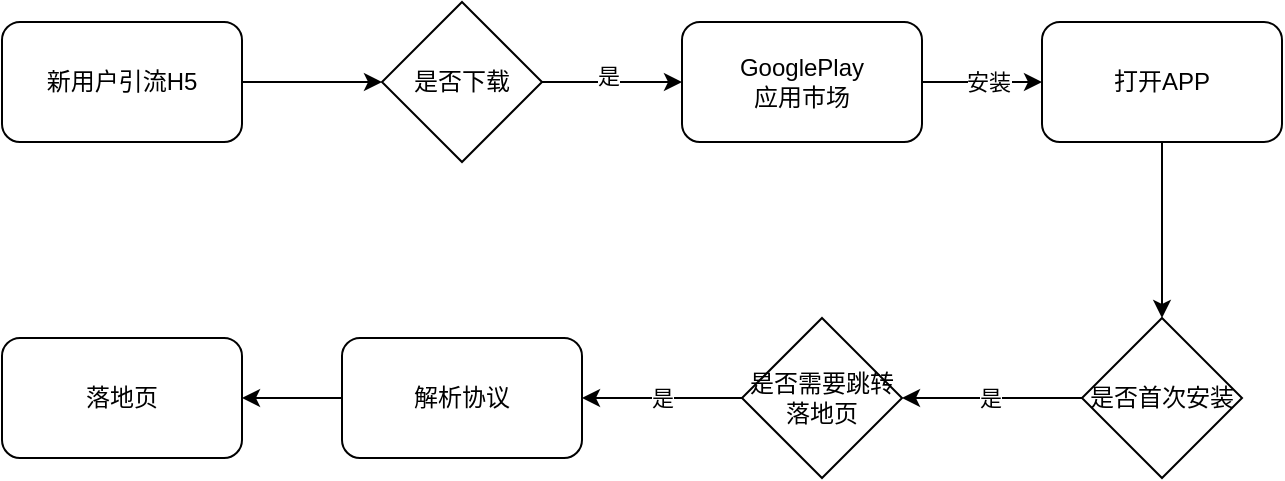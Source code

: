 <mxfile version="14.7.3" type="github">
  <diagram id="c8v-kaahiSLXKQiEAVcO" name="Page-1">
    <mxGraphModel dx="1250" dy="811" grid="1" gridSize="10" guides="1" tooltips="1" connect="1" arrows="1" fold="1" page="1" pageScale="1" pageWidth="827" pageHeight="1169" math="0" shadow="0">
      <root>
        <mxCell id="0" />
        <mxCell id="1" parent="0" />
        <mxCell id="pL3rWaC8xF-uQzeE3CF4-5" value="" style="edgeStyle=orthogonalEdgeStyle;rounded=0;orthogonalLoop=1;jettySize=auto;html=1;" edge="1" parent="1" source="pL3rWaC8xF-uQzeE3CF4-1" target="pL3rWaC8xF-uQzeE3CF4-3">
          <mxGeometry relative="1" as="geometry" />
        </mxCell>
        <mxCell id="pL3rWaC8xF-uQzeE3CF4-1" value="新用户引流H5" style="rounded=1;whiteSpace=wrap;html=1;" vertex="1" parent="1">
          <mxGeometry x="40" y="525" width="120" height="60" as="geometry" />
        </mxCell>
        <mxCell id="pL3rWaC8xF-uQzeE3CF4-8" value="" style="edgeStyle=orthogonalEdgeStyle;rounded=0;orthogonalLoop=1;jettySize=auto;html=1;" edge="1" parent="1" source="pL3rWaC8xF-uQzeE3CF4-2" target="pL3rWaC8xF-uQzeE3CF4-4">
          <mxGeometry relative="1" as="geometry" />
        </mxCell>
        <mxCell id="pL3rWaC8xF-uQzeE3CF4-9" value="安装" style="edgeLabel;html=1;align=center;verticalAlign=middle;resizable=0;points=[];" vertex="1" connectable="0" parent="pL3rWaC8xF-uQzeE3CF4-8">
          <mxGeometry x="0.1" relative="1" as="geometry">
            <mxPoint as="offset" />
          </mxGeometry>
        </mxCell>
        <mxCell id="pL3rWaC8xF-uQzeE3CF4-2" value="GooglePlay&lt;br&gt;应用市场" style="rounded=1;whiteSpace=wrap;html=1;" vertex="1" parent="1">
          <mxGeometry x="380" y="525" width="120" height="60" as="geometry" />
        </mxCell>
        <mxCell id="pL3rWaC8xF-uQzeE3CF4-6" value="" style="edgeStyle=orthogonalEdgeStyle;rounded=0;orthogonalLoop=1;jettySize=auto;html=1;" edge="1" parent="1" source="pL3rWaC8xF-uQzeE3CF4-3" target="pL3rWaC8xF-uQzeE3CF4-2">
          <mxGeometry relative="1" as="geometry" />
        </mxCell>
        <mxCell id="pL3rWaC8xF-uQzeE3CF4-7" value="是" style="edgeLabel;html=1;align=center;verticalAlign=middle;resizable=0;points=[];" vertex="1" connectable="0" parent="pL3rWaC8xF-uQzeE3CF4-6">
          <mxGeometry x="-0.057" y="3" relative="1" as="geometry">
            <mxPoint as="offset" />
          </mxGeometry>
        </mxCell>
        <mxCell id="pL3rWaC8xF-uQzeE3CF4-3" value="是否下载" style="rhombus;whiteSpace=wrap;html=1;" vertex="1" parent="1">
          <mxGeometry x="230" y="515" width="80" height="80" as="geometry" />
        </mxCell>
        <mxCell id="pL3rWaC8xF-uQzeE3CF4-11" value="" style="edgeStyle=orthogonalEdgeStyle;rounded=0;orthogonalLoop=1;jettySize=auto;html=1;" edge="1" parent="1" source="pL3rWaC8xF-uQzeE3CF4-4" target="pL3rWaC8xF-uQzeE3CF4-10">
          <mxGeometry relative="1" as="geometry" />
        </mxCell>
        <mxCell id="pL3rWaC8xF-uQzeE3CF4-4" value="打开APP" style="rounded=1;whiteSpace=wrap;html=1;" vertex="1" parent="1">
          <mxGeometry x="560" y="525" width="120" height="60" as="geometry" />
        </mxCell>
        <mxCell id="pL3rWaC8xF-uQzeE3CF4-19" value="" style="edgeStyle=orthogonalEdgeStyle;rounded=0;orthogonalLoop=1;jettySize=auto;html=1;" edge="1" parent="1" source="pL3rWaC8xF-uQzeE3CF4-10" target="pL3rWaC8xF-uQzeE3CF4-17">
          <mxGeometry relative="1" as="geometry" />
        </mxCell>
        <mxCell id="pL3rWaC8xF-uQzeE3CF4-23" value="是" style="edgeLabel;html=1;align=center;verticalAlign=middle;resizable=0;points=[];" vertex="1" connectable="0" parent="pL3rWaC8xF-uQzeE3CF4-19">
          <mxGeometry x="0.022" relative="1" as="geometry">
            <mxPoint as="offset" />
          </mxGeometry>
        </mxCell>
        <mxCell id="pL3rWaC8xF-uQzeE3CF4-10" value="是否首次安装" style="rhombus;whiteSpace=wrap;html=1;" vertex="1" parent="1">
          <mxGeometry x="580" y="673" width="80" height="80" as="geometry" />
        </mxCell>
        <mxCell id="pL3rWaC8xF-uQzeE3CF4-22" value="" style="edgeStyle=orthogonalEdgeStyle;rounded=0;orthogonalLoop=1;jettySize=auto;html=1;" edge="1" parent="1" source="pL3rWaC8xF-uQzeE3CF4-12" target="pL3rWaC8xF-uQzeE3CF4-21">
          <mxGeometry relative="1" as="geometry" />
        </mxCell>
        <mxCell id="pL3rWaC8xF-uQzeE3CF4-12" value="解析协议" style="rounded=1;whiteSpace=wrap;html=1;" vertex="1" parent="1">
          <mxGeometry x="210" y="683" width="120" height="60" as="geometry" />
        </mxCell>
        <mxCell id="pL3rWaC8xF-uQzeE3CF4-20" value="是" style="edgeStyle=orthogonalEdgeStyle;rounded=0;orthogonalLoop=1;jettySize=auto;html=1;" edge="1" parent="1" source="pL3rWaC8xF-uQzeE3CF4-17" target="pL3rWaC8xF-uQzeE3CF4-12">
          <mxGeometry relative="1" as="geometry" />
        </mxCell>
        <mxCell id="pL3rWaC8xF-uQzeE3CF4-17" value="&lt;span&gt;是否需要跳转落地页&lt;/span&gt;" style="rhombus;whiteSpace=wrap;html=1;" vertex="1" parent="1">
          <mxGeometry x="410" y="673" width="80" height="80" as="geometry" />
        </mxCell>
        <mxCell id="pL3rWaC8xF-uQzeE3CF4-21" value="落地页" style="rounded=1;whiteSpace=wrap;html=1;" vertex="1" parent="1">
          <mxGeometry x="40" y="683" width="120" height="60" as="geometry" />
        </mxCell>
      </root>
    </mxGraphModel>
  </diagram>
</mxfile>
